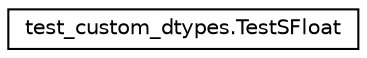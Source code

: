 digraph "Graphical Class Hierarchy"
{
 // LATEX_PDF_SIZE
  edge [fontname="Helvetica",fontsize="10",labelfontname="Helvetica",labelfontsize="10"];
  node [fontname="Helvetica",fontsize="10",shape=record];
  rankdir="LR";
  Node0 [label="test_custom_dtypes.TestSFloat",height=0.2,width=0.4,color="black", fillcolor="white", style="filled",URL="$classtest__custom__dtypes_1_1TestSFloat.html",tooltip=" "];
}
